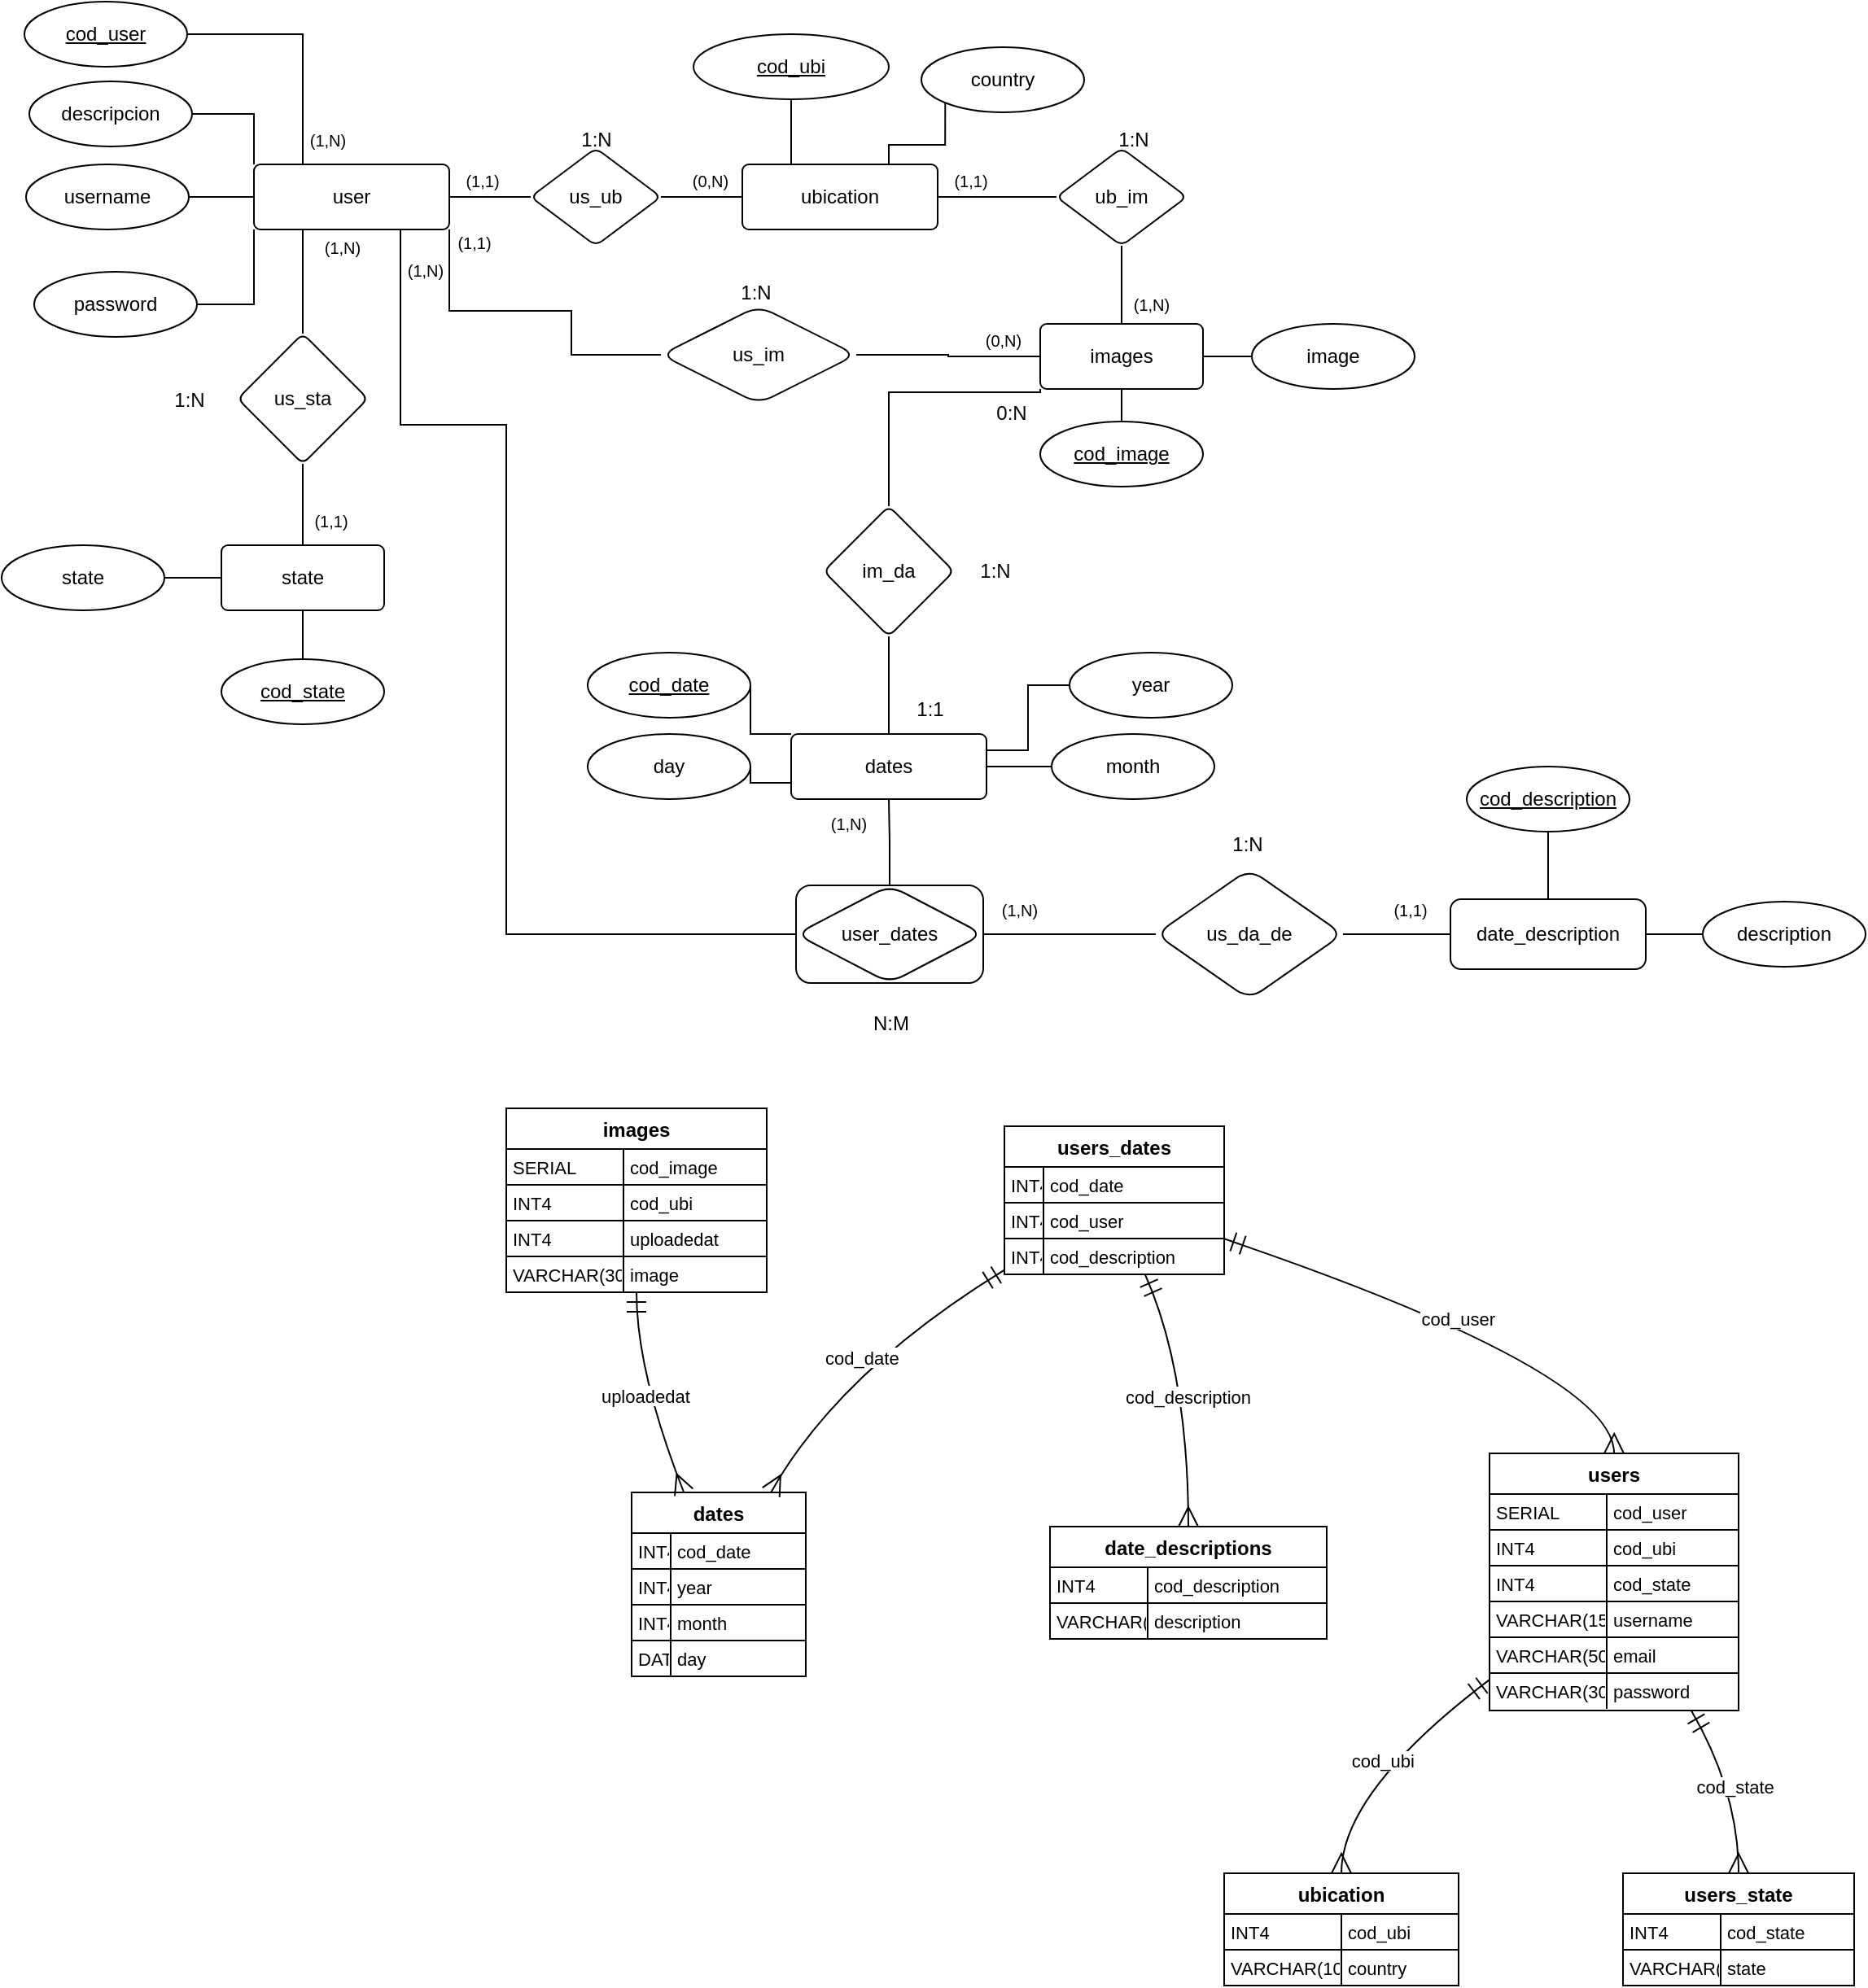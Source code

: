 <mxfile version="24.7.16">
  <diagram name="Page-1" id="kEvR1JvHd_XGPh8nsQWs">
    <mxGraphModel dx="1712" dy="655" grid="1" gridSize="10" guides="1" tooltips="1" connect="1" arrows="1" fold="1" page="1" pageScale="1" pageWidth="850" pageHeight="1100" math="0" shadow="0">
      <root>
        <mxCell id="0" />
        <mxCell id="1" parent="0" />
        <mxCell id="yDsghZK9M2VO5eI2q2oZ-99" style="edgeStyle=orthogonalEdgeStyle;rounded=0;orthogonalLoop=1;jettySize=auto;html=1;exitX=0.75;exitY=1;exitDx=0;exitDy=0;entryX=0;entryY=0.5;entryDx=0;entryDy=0;endArrow=none;endFill=0;" parent="1" source="xWwocuTpsRwCeuhxyE5T-1" target="yDsghZK9M2VO5eI2q2oZ-77" edge="1">
          <mxGeometry relative="1" as="geometry">
            <Array as="points">
              <mxPoint x="-365" y="550" />
              <mxPoint x="-300" y="550" />
              <mxPoint x="-300" y="863" />
            </Array>
          </mxGeometry>
        </mxCell>
        <mxCell id="xWwocuTpsRwCeuhxyE5T-1" value="user" style="rounded=1;arcSize=10;whiteSpace=wrap;html=1;align=center;" parent="1" vertex="1">
          <mxGeometry x="-455" y="390" width="120" height="40" as="geometry" />
        </mxCell>
        <mxCell id="xWwocuTpsRwCeuhxyE5T-51" style="edgeStyle=orthogonalEdgeStyle;rounded=0;orthogonalLoop=1;jettySize=auto;html=1;exitX=1;exitY=0.5;exitDx=0;exitDy=0;entryX=0;entryY=0.5;entryDx=0;entryDy=0;endArrow=none;endFill=0;" parent="1" source="xWwocuTpsRwCeuhxyE5T-2" target="xWwocuTpsRwCeuhxyE5T-49" edge="1">
          <mxGeometry relative="1" as="geometry" />
        </mxCell>
        <mxCell id="xWwocuTpsRwCeuhxyE5T-2" value="ubication" style="rounded=1;arcSize=10;whiteSpace=wrap;html=1;align=center;" parent="1" vertex="1">
          <mxGeometry x="-155" y="390" width="120" height="40" as="geometry" />
        </mxCell>
        <mxCell id="yDsghZK9M2VO5eI2q2oZ-66" style="edgeStyle=orthogonalEdgeStyle;rounded=0;orthogonalLoop=1;jettySize=auto;html=1;exitX=1;exitY=0.5;exitDx=0;exitDy=0;entryX=0;entryY=0.5;entryDx=0;entryDy=0;endArrow=none;endFill=0;" parent="1" source="xWwocuTpsRwCeuhxyE5T-3" target="xWwocuTpsRwCeuhxyE5T-11" edge="1">
          <mxGeometry relative="1" as="geometry" />
        </mxCell>
        <mxCell id="yDsghZK9M2VO5eI2q2oZ-67" style="edgeStyle=orthogonalEdgeStyle;rounded=0;orthogonalLoop=1;jettySize=auto;html=1;exitX=0.5;exitY=1;exitDx=0;exitDy=0;entryX=0.5;entryY=0;entryDx=0;entryDy=0;endArrow=none;endFill=0;" parent="1" source="xWwocuTpsRwCeuhxyE5T-3" target="xWwocuTpsRwCeuhxyE5T-9" edge="1">
          <mxGeometry relative="1" as="geometry" />
        </mxCell>
        <mxCell id="xWwocuTpsRwCeuhxyE5T-3" value="images" style="rounded=1;arcSize=10;whiteSpace=wrap;html=1;align=center;" parent="1" vertex="1">
          <mxGeometry x="28" y="488" width="100" height="40" as="geometry" />
        </mxCell>
        <mxCell id="yDsghZK9M2VO5eI2q2oZ-58" style="edgeStyle=orthogonalEdgeStyle;rounded=0;orthogonalLoop=1;jettySize=auto;html=1;exitX=1;exitY=0.5;exitDx=0;exitDy=0;entryX=0.25;entryY=0;entryDx=0;entryDy=0;endArrow=none;endFill=0;" parent="1" source="xWwocuTpsRwCeuhxyE5T-7" target="xWwocuTpsRwCeuhxyE5T-1" edge="1">
          <mxGeometry relative="1" as="geometry" />
        </mxCell>
        <mxCell id="xWwocuTpsRwCeuhxyE5T-7" value="cod_user" style="ellipse;whiteSpace=wrap;html=1;align=center;fontStyle=4;" parent="1" vertex="1">
          <mxGeometry x="-596" y="290" width="100" height="40" as="geometry" />
        </mxCell>
        <mxCell id="xWwocuTpsRwCeuhxyE5T-21" style="edgeStyle=orthogonalEdgeStyle;rounded=0;orthogonalLoop=1;jettySize=auto;html=1;exitX=0.5;exitY=1;exitDx=0;exitDy=0;endArrow=none;endFill=0;entryX=0.25;entryY=0;entryDx=0;entryDy=0;" parent="1" source="xWwocuTpsRwCeuhxyE5T-8" target="xWwocuTpsRwCeuhxyE5T-2" edge="1">
          <mxGeometry relative="1" as="geometry" />
        </mxCell>
        <mxCell id="xWwocuTpsRwCeuhxyE5T-8" value="cod_ubi" style="ellipse;whiteSpace=wrap;html=1;align=center;fontStyle=4;" parent="1" vertex="1">
          <mxGeometry x="-185" y="310" width="120" height="40" as="geometry" />
        </mxCell>
        <mxCell id="xWwocuTpsRwCeuhxyE5T-9" value="cod_image" style="ellipse;whiteSpace=wrap;html=1;align=center;fontStyle=4;" parent="1" vertex="1">
          <mxGeometry x="28" y="548" width="100" height="40" as="geometry" />
        </mxCell>
        <mxCell id="yDsghZK9M2VO5eI2q2oZ-17" style="edgeStyle=orthogonalEdgeStyle;rounded=0;orthogonalLoop=1;jettySize=auto;html=1;exitX=1;exitY=0.5;exitDx=0;exitDy=0;entryX=0;entryY=0;entryDx=0;entryDy=0;endArrow=none;endFill=0;" parent="1" source="xWwocuTpsRwCeuhxyE5T-10" target="xWwocuTpsRwCeuhxyE5T-1" edge="1">
          <mxGeometry relative="1" as="geometry" />
        </mxCell>
        <mxCell id="xWwocuTpsRwCeuhxyE5T-10" value="descripcion" style="ellipse;whiteSpace=wrap;html=1;align=center;" parent="1" vertex="1">
          <mxGeometry x="-593" y="339" width="100" height="40" as="geometry" />
        </mxCell>
        <mxCell id="xWwocuTpsRwCeuhxyE5T-11" value="image" style="ellipse;whiteSpace=wrap;html=1;align=center;" parent="1" vertex="1">
          <mxGeometry x="158" y="488" width="100" height="40" as="geometry" />
        </mxCell>
        <mxCell id="xWwocuTpsRwCeuhxyE5T-36" style="edgeStyle=orthogonalEdgeStyle;rounded=0;orthogonalLoop=1;jettySize=auto;html=1;exitX=0;exitY=1;exitDx=0;exitDy=0;entryX=0.75;entryY=0;entryDx=0;entryDy=0;endArrow=none;endFill=0;" parent="1" source="xWwocuTpsRwCeuhxyE5T-12" target="xWwocuTpsRwCeuhxyE5T-2" edge="1">
          <mxGeometry relative="1" as="geometry" />
        </mxCell>
        <mxCell id="xWwocuTpsRwCeuhxyE5T-12" value="country" style="ellipse;whiteSpace=wrap;html=1;align=center;" parent="1" vertex="1">
          <mxGeometry x="-45" y="318" width="100" height="40" as="geometry" />
        </mxCell>
        <mxCell id="xWwocuTpsRwCeuhxyE5T-33" style="edgeStyle=orthogonalEdgeStyle;rounded=0;orthogonalLoop=1;jettySize=auto;html=1;exitX=1;exitY=0.5;exitDx=0;exitDy=0;entryX=0;entryY=0.5;entryDx=0;entryDy=0;endArrow=none;endFill=0;spacing=2;arcSize=20;" parent="1" source="xWwocuTpsRwCeuhxyE5T-31" target="xWwocuTpsRwCeuhxyE5T-2" edge="1">
          <mxGeometry relative="1" as="geometry" />
        </mxCell>
        <mxCell id="xWwocuTpsRwCeuhxyE5T-45" style="edgeStyle=orthogonalEdgeStyle;rounded=0;orthogonalLoop=1;jettySize=auto;html=1;exitX=0;exitY=0.5;exitDx=0;exitDy=0;entryX=1;entryY=0.5;entryDx=0;entryDy=0;endArrow=none;endFill=0;strokeColor=default;" parent="1" source="xWwocuTpsRwCeuhxyE5T-31" target="xWwocuTpsRwCeuhxyE5T-1" edge="1">
          <mxGeometry relative="1" as="geometry" />
        </mxCell>
        <mxCell id="xWwocuTpsRwCeuhxyE5T-31" value="us_ub" style="rhombus;whiteSpace=wrap;html=1;rounded=1;arcSize=10;" parent="1" vertex="1">
          <mxGeometry x="-285" y="380" width="80" height="60" as="geometry" />
        </mxCell>
        <mxCell id="xWwocuTpsRwCeuhxyE5T-43" value="1:N" style="text;html=1;align=center;verticalAlign=middle;resizable=0;points=[];autosize=1;strokeColor=none;fillColor=none;" parent="1" vertex="1">
          <mxGeometry x="-265" y="360" width="40" height="30" as="geometry" />
        </mxCell>
        <mxCell id="yDsghZK9M2VO5eI2q2oZ-68" style="edgeStyle=orthogonalEdgeStyle;rounded=0;orthogonalLoop=1;jettySize=auto;html=1;exitX=0.5;exitY=1;exitDx=0;exitDy=0;entryX=0.5;entryY=0;entryDx=0;entryDy=0;endArrow=none;endFill=0;" parent="1" source="xWwocuTpsRwCeuhxyE5T-49" target="xWwocuTpsRwCeuhxyE5T-3" edge="1">
          <mxGeometry relative="1" as="geometry" />
        </mxCell>
        <mxCell id="xWwocuTpsRwCeuhxyE5T-49" value="ub_im" style="rhombus;whiteSpace=wrap;html=1;rounded=1;arcSize=10;" parent="1" vertex="1">
          <mxGeometry x="38" y="380" width="80" height="60" as="geometry" />
        </mxCell>
        <mxCell id="xWwocuTpsRwCeuhxyE5T-52" value="1:N" style="text;html=1;align=center;verticalAlign=middle;resizable=0;points=[];autosize=1;strokeColor=none;fillColor=none;" parent="1" vertex="1">
          <mxGeometry x="65" y="360" width="40" height="30" as="geometry" />
        </mxCell>
        <mxCell id="xWwocuTpsRwCeuhxyE5T-60" value="(1,1)" style="text;html=1;align=center;verticalAlign=middle;resizable=0;points=[];autosize=1;strokeColor=none;fillColor=none;fontSize=10;" parent="1" vertex="1">
          <mxGeometry x="-335" y="385" width="40" height="30" as="geometry" />
        </mxCell>
        <mxCell id="xWwocuTpsRwCeuhxyE5T-61" value="(0,N)" style="text;html=1;align=center;verticalAlign=middle;resizable=0;points=[];autosize=1;strokeColor=none;fillColor=none;fontSize=10;" parent="1" vertex="1">
          <mxGeometry x="-200" y="385" width="50" height="30" as="geometry" />
        </mxCell>
        <mxCell id="xWwocuTpsRwCeuhxyE5T-62" value="(1,1)" style="text;html=1;align=center;verticalAlign=middle;resizable=0;points=[];autosize=1;strokeColor=none;fillColor=none;fontSize=10;" parent="1" vertex="1">
          <mxGeometry x="-35" y="385" width="40" height="30" as="geometry" />
        </mxCell>
        <mxCell id="xWwocuTpsRwCeuhxyE5T-63" value="(0,N)" style="text;html=1;align=center;verticalAlign=middle;resizable=0;points=[];autosize=1;strokeColor=none;fillColor=none;fontSize=10;" parent="1" vertex="1">
          <mxGeometry x="-20" y="483" width="50" height="30" as="geometry" />
        </mxCell>
        <mxCell id="yDsghZK9M2VO5eI2q2oZ-13" value="" style="edgeStyle=orthogonalEdgeStyle;rounded=0;orthogonalLoop=1;jettySize=auto;html=1;endArrow=none;endFill=0;" parent="1" source="yDsghZK9M2VO5eI2q2oZ-2" target="yDsghZK9M2VO5eI2q2oZ-12" edge="1">
          <mxGeometry relative="1" as="geometry" />
        </mxCell>
        <mxCell id="yDsghZK9M2VO5eI2q2oZ-2" value="state" style="rounded=1;arcSize=10;whiteSpace=wrap;html=1;align=center;" parent="1" vertex="1">
          <mxGeometry x="-475" y="624" width="100" height="40" as="geometry" />
        </mxCell>
        <mxCell id="yDsghZK9M2VO5eI2q2oZ-4" style="edgeStyle=orthogonalEdgeStyle;rounded=0;orthogonalLoop=1;jettySize=auto;html=1;exitX=0.5;exitY=0;exitDx=0;exitDy=0;entryX=0.5;entryY=1;entryDx=0;entryDy=0;endArrow=none;endFill=0;" parent="1" source="yDsghZK9M2VO5eI2q2oZ-3" target="yDsghZK9M2VO5eI2q2oZ-2" edge="1">
          <mxGeometry relative="1" as="geometry" />
        </mxCell>
        <mxCell id="yDsghZK9M2VO5eI2q2oZ-3" value="cod_state" style="ellipse;whiteSpace=wrap;html=1;align=center;fontStyle=4;" parent="1" vertex="1">
          <mxGeometry x="-475" y="694" width="100" height="40" as="geometry" />
        </mxCell>
        <mxCell id="yDsghZK9M2VO5eI2q2oZ-6" style="edgeStyle=orthogonalEdgeStyle;rounded=0;orthogonalLoop=1;jettySize=auto;html=1;exitX=1;exitY=0.5;exitDx=0;exitDy=0;entryX=0;entryY=0.5;entryDx=0;entryDy=0;endArrow=none;endFill=0;" parent="1" source="yDsghZK9M2VO5eI2q2oZ-5" target="yDsghZK9M2VO5eI2q2oZ-2" edge="1">
          <mxGeometry relative="1" as="geometry" />
        </mxCell>
        <mxCell id="yDsghZK9M2VO5eI2q2oZ-5" value="state" style="ellipse;whiteSpace=wrap;html=1;align=center;" parent="1" vertex="1">
          <mxGeometry x="-610" y="624" width="100" height="40" as="geometry" />
        </mxCell>
        <mxCell id="yDsghZK9M2VO5eI2q2oZ-9" style="edgeStyle=orthogonalEdgeStyle;rounded=0;orthogonalLoop=1;jettySize=auto;html=1;exitX=1;exitY=0.5;exitDx=0;exitDy=0;entryX=0;entryY=0.5;entryDx=0;entryDy=0;endArrow=none;endFill=0;" parent="1" source="yDsghZK9M2VO5eI2q2oZ-7" target="xWwocuTpsRwCeuhxyE5T-1" edge="1">
          <mxGeometry relative="1" as="geometry" />
        </mxCell>
        <mxCell id="yDsghZK9M2VO5eI2q2oZ-7" value="username" style="ellipse;whiteSpace=wrap;html=1;align=center;" parent="1" vertex="1">
          <mxGeometry x="-595" y="390" width="100" height="40" as="geometry" />
        </mxCell>
        <mxCell id="yDsghZK9M2VO5eI2q2oZ-97" style="edgeStyle=orthogonalEdgeStyle;rounded=0;orthogonalLoop=1;jettySize=auto;html=1;exitX=1;exitY=0.5;exitDx=0;exitDy=0;entryX=0;entryY=1;entryDx=0;entryDy=0;endArrow=none;endFill=0;" parent="1" source="yDsghZK9M2VO5eI2q2oZ-8" target="xWwocuTpsRwCeuhxyE5T-1" edge="1">
          <mxGeometry relative="1" as="geometry" />
        </mxCell>
        <mxCell id="yDsghZK9M2VO5eI2q2oZ-8" value="password" style="ellipse;whiteSpace=wrap;html=1;align=center;" parent="1" vertex="1">
          <mxGeometry x="-590" y="456" width="100" height="40" as="geometry" />
        </mxCell>
        <mxCell id="yDsghZK9M2VO5eI2q2oZ-96" style="edgeStyle=orthogonalEdgeStyle;rounded=0;orthogonalLoop=1;jettySize=auto;html=1;exitX=0.5;exitY=0;exitDx=0;exitDy=0;entryX=0.25;entryY=1;entryDx=0;entryDy=0;endArrow=none;endFill=0;" parent="1" source="yDsghZK9M2VO5eI2q2oZ-12" target="xWwocuTpsRwCeuhxyE5T-1" edge="1">
          <mxGeometry relative="1" as="geometry" />
        </mxCell>
        <mxCell id="yDsghZK9M2VO5eI2q2oZ-12" value="us_sta" style="rhombus;whiteSpace=wrap;html=1;rounded=1;arcSize=10;" parent="1" vertex="1">
          <mxGeometry x="-465" y="494" width="80" height="80" as="geometry" />
        </mxCell>
        <mxCell id="yDsghZK9M2VO5eI2q2oZ-18" value="(1,N)" style="text;html=1;align=center;verticalAlign=middle;resizable=0;points=[];autosize=1;strokeColor=none;fillColor=none;fontSize=10;" parent="1" vertex="1">
          <mxGeometry x="-426" y="426" width="50" height="30" as="geometry" />
        </mxCell>
        <mxCell id="yDsghZK9M2VO5eI2q2oZ-19" value="(1,1)" style="text;html=1;align=center;verticalAlign=middle;resizable=0;points=[];autosize=1;strokeColor=none;fillColor=none;fontSize=10;" parent="1" vertex="1">
          <mxGeometry x="-428" y="594" width="40" height="30" as="geometry" />
        </mxCell>
        <mxCell id="yDsghZK9M2VO5eI2q2oZ-20" value="1:N" style="text;html=1;align=center;verticalAlign=middle;resizable=0;points=[];autosize=1;strokeColor=none;fillColor=none;" parent="1" vertex="1">
          <mxGeometry x="-515" y="520" width="40" height="30" as="geometry" />
        </mxCell>
        <mxCell id="yDsghZK9M2VO5eI2q2oZ-36" style="edgeStyle=orthogonalEdgeStyle;rounded=0;orthogonalLoop=1;jettySize=auto;html=1;exitX=0;exitY=0.5;exitDx=0;exitDy=0;entryX=1;entryY=1;entryDx=0;entryDy=0;endArrow=none;endFill=0;" parent="1" source="yDsghZK9M2VO5eI2q2oZ-35" target="xWwocuTpsRwCeuhxyE5T-1" edge="1">
          <mxGeometry relative="1" as="geometry">
            <Array as="points">
              <mxPoint x="-260" y="480" />
              <mxPoint x="-335" y="480" />
            </Array>
          </mxGeometry>
        </mxCell>
        <mxCell id="yDsghZK9M2VO5eI2q2oZ-43" style="edgeStyle=orthogonalEdgeStyle;rounded=0;orthogonalLoop=1;jettySize=auto;html=1;exitX=1;exitY=0.5;exitDx=0;exitDy=0;endArrow=none;endFill=0;" parent="1" source="yDsghZK9M2VO5eI2q2oZ-35" target="xWwocuTpsRwCeuhxyE5T-3" edge="1">
          <mxGeometry relative="1" as="geometry" />
        </mxCell>
        <mxCell id="yDsghZK9M2VO5eI2q2oZ-35" value="us_im" style="shape=rhombus;perimeter=rhombusPerimeter;whiteSpace=wrap;html=1;align=center;rounded=1;" parent="1" vertex="1">
          <mxGeometry x="-205" y="477" width="120" height="60" as="geometry" />
        </mxCell>
        <mxCell id="yDsghZK9M2VO5eI2q2oZ-57" value="(1,N)" style="text;html=1;align=center;verticalAlign=middle;resizable=0;points=[];autosize=1;strokeColor=none;fillColor=none;fontSize=10;" parent="1" vertex="1">
          <mxGeometry x="-435" y="360" width="50" height="30" as="geometry" />
        </mxCell>
        <mxCell id="yDsghZK9M2VO5eI2q2oZ-64" value="(1,1)" style="text;html=1;align=center;verticalAlign=middle;resizable=0;points=[];autosize=1;strokeColor=none;fillColor=none;fontSize=10;" parent="1" vertex="1">
          <mxGeometry x="-340" y="423" width="40" height="30" as="geometry" />
        </mxCell>
        <mxCell id="yDsghZK9M2VO5eI2q2oZ-65" value="1:N" style="text;html=1;align=center;verticalAlign=middle;resizable=0;points=[];autosize=1;strokeColor=none;fillColor=none;" parent="1" vertex="1">
          <mxGeometry x="-167" y="454" width="40" height="30" as="geometry" />
        </mxCell>
        <mxCell id="yDsghZK9M2VO5eI2q2oZ-73" style="edgeStyle=orthogonalEdgeStyle;rounded=0;orthogonalLoop=1;jettySize=auto;html=1;exitX=1;exitY=0.5;exitDx=0;exitDy=0;entryX=0;entryY=0.5;entryDx=0;entryDy=0;endArrow=none;endFill=0;" parent="1" source="yDsghZK9M2VO5eI2q2oZ-74" target="yDsghZK9M2VO5eI2q2oZ-80" edge="1">
          <mxGeometry relative="1" as="geometry" />
        </mxCell>
        <mxCell id="aubPzzWPTt32pyCIXX7w-11" style="edgeStyle=orthogonalEdgeStyle;rounded=0;orthogonalLoop=1;jettySize=auto;html=1;exitX=0;exitY=0.75;exitDx=0;exitDy=0;entryX=1;entryY=0.5;entryDx=0;entryDy=0;endArrow=none;endFill=0;" edge="1" parent="1" source="yDsghZK9M2VO5eI2q2oZ-74" target="yDsghZK9M2VO5eI2q2oZ-78">
          <mxGeometry relative="1" as="geometry" />
        </mxCell>
        <mxCell id="aubPzzWPTt32pyCIXX7w-13" style="edgeStyle=orthogonalEdgeStyle;rounded=0;orthogonalLoop=1;jettySize=auto;html=1;exitX=0;exitY=0;exitDx=0;exitDy=0;entryX=1;entryY=0.5;entryDx=0;entryDy=0;endArrow=none;endFill=0;" edge="1" parent="1" source="yDsghZK9M2VO5eI2q2oZ-74" target="yDsghZK9M2VO5eI2q2oZ-79">
          <mxGeometry relative="1" as="geometry" />
        </mxCell>
        <mxCell id="aubPzzWPTt32pyCIXX7w-15" value="" style="edgeStyle=orthogonalEdgeStyle;rounded=0;orthogonalLoop=1;jettySize=auto;html=1;endArrow=none;endFill=0;" edge="1" parent="1" source="yDsghZK9M2VO5eI2q2oZ-74" target="aubPzzWPTt32pyCIXX7w-14">
          <mxGeometry relative="1" as="geometry" />
        </mxCell>
        <mxCell id="yDsghZK9M2VO5eI2q2oZ-74" value="dates" style="whiteSpace=wrap;html=1;rounded=1;arcSize=10;" parent="1" vertex="1">
          <mxGeometry x="-125" y="740" width="120" height="40" as="geometry" />
        </mxCell>
        <mxCell id="yDsghZK9M2VO5eI2q2oZ-75" style="edgeStyle=orthogonalEdgeStyle;rounded=0;orthogonalLoop=1;jettySize=auto;html=1;exitX=0.5;exitY=0;exitDx=0;exitDy=0;entryX=0.5;entryY=1;entryDx=0;entryDy=0;endArrow=none;endFill=0;" parent="1" source="yDsghZK9M2VO5eI2q2oZ-77" target="yDsghZK9M2VO5eI2q2oZ-74" edge="1">
          <mxGeometry relative="1" as="geometry" />
        </mxCell>
        <mxCell id="yDsghZK9M2VO5eI2q2oZ-76" value="" style="edgeStyle=orthogonalEdgeStyle;rounded=0;orthogonalLoop=1;jettySize=auto;html=1;endArrow=none;endFill=0;" parent="1" source="yDsghZK9M2VO5eI2q2oZ-77" target="yDsghZK9M2VO5eI2q2oZ-83" edge="1">
          <mxGeometry relative="1" as="geometry" />
        </mxCell>
        <mxCell id="yDsghZK9M2VO5eI2q2oZ-77" value="user_dates" style="shape=associativeEntity;whiteSpace=wrap;html=1;align=center;rounded=1;" parent="1" vertex="1">
          <mxGeometry x="-122" y="833" width="115" height="60" as="geometry" />
        </mxCell>
        <mxCell id="yDsghZK9M2VO5eI2q2oZ-78" value="day" style="ellipse;whiteSpace=wrap;html=1;align=center;" parent="1" vertex="1">
          <mxGeometry x="-250" y="740" width="100" height="40" as="geometry" />
        </mxCell>
        <mxCell id="yDsghZK9M2VO5eI2q2oZ-79" value="cod_date" style="ellipse;whiteSpace=wrap;html=1;align=center;fontStyle=4;" parent="1" vertex="1">
          <mxGeometry x="-250" y="690" width="100" height="40" as="geometry" />
        </mxCell>
        <mxCell id="yDsghZK9M2VO5eI2q2oZ-80" value="month" style="ellipse;whiteSpace=wrap;html=1;align=center;" parent="1" vertex="1">
          <mxGeometry x="35" y="740" width="100" height="40" as="geometry" />
        </mxCell>
        <mxCell id="aubPzzWPTt32pyCIXX7w-20" style="edgeStyle=orthogonalEdgeStyle;rounded=0;orthogonalLoop=1;jettySize=auto;html=1;exitX=0;exitY=0.5;exitDx=0;exitDy=0;entryX=1;entryY=0.25;entryDx=0;entryDy=0;endArrow=none;endFill=0;" edge="1" parent="1" source="yDsghZK9M2VO5eI2q2oZ-81" target="yDsghZK9M2VO5eI2q2oZ-74">
          <mxGeometry relative="1" as="geometry" />
        </mxCell>
        <mxCell id="yDsghZK9M2VO5eI2q2oZ-81" value="year" style="ellipse;whiteSpace=wrap;html=1;align=center;" parent="1" vertex="1">
          <mxGeometry x="46" y="690" width="100" height="40" as="geometry" />
        </mxCell>
        <mxCell id="yDsghZK9M2VO5eI2q2oZ-82" value="" style="edgeStyle=orthogonalEdgeStyle;rounded=0;orthogonalLoop=1;jettySize=auto;html=1;endArrow=none;endFill=0;" parent="1" source="yDsghZK9M2VO5eI2q2oZ-83" target="yDsghZK9M2VO5eI2q2oZ-85" edge="1">
          <mxGeometry relative="1" as="geometry" />
        </mxCell>
        <mxCell id="yDsghZK9M2VO5eI2q2oZ-83" value="us_da_de" style="rhombus;whiteSpace=wrap;html=1;rounded=1;" parent="1" vertex="1">
          <mxGeometry x="99" y="823" width="115" height="80" as="geometry" />
        </mxCell>
        <mxCell id="yDsghZK9M2VO5eI2q2oZ-84" style="edgeStyle=orthogonalEdgeStyle;rounded=0;orthogonalLoop=1;jettySize=auto;html=1;exitX=1;exitY=0.5;exitDx=0;exitDy=0;entryX=0;entryY=0.5;entryDx=0;entryDy=0;endArrow=none;endFill=0;" parent="1" source="yDsghZK9M2VO5eI2q2oZ-85" target="yDsghZK9M2VO5eI2q2oZ-93" edge="1">
          <mxGeometry relative="1" as="geometry" />
        </mxCell>
        <mxCell id="yDsghZK9M2VO5eI2q2oZ-85" value="date_description" style="whiteSpace=wrap;html=1;rounded=1;" parent="1" vertex="1">
          <mxGeometry x="280" y="841.5" width="120" height="43" as="geometry" />
        </mxCell>
        <mxCell id="yDsghZK9M2VO5eI2q2oZ-86" value="1:N" style="text;html=1;align=center;verticalAlign=middle;resizable=0;points=[];autosize=1;strokeColor=none;fillColor=none;" parent="1" vertex="1">
          <mxGeometry x="135" y="793" width="40" height="30" as="geometry" />
        </mxCell>
        <mxCell id="yDsghZK9M2VO5eI2q2oZ-87" value="(1,N)" style="text;html=1;align=center;verticalAlign=middle;resizable=0;points=[];autosize=1;strokeColor=none;fillColor=none;fontSize=10;" parent="1" vertex="1">
          <mxGeometry x="-10" y="833" width="50" height="30" as="geometry" />
        </mxCell>
        <mxCell id="yDsghZK9M2VO5eI2q2oZ-88" value="(1,1)" style="text;html=1;align=center;verticalAlign=middle;resizable=0;points=[];autosize=1;strokeColor=none;fillColor=none;fontSize=10;" parent="1" vertex="1">
          <mxGeometry x="235" y="833" width="40" height="30" as="geometry" />
        </mxCell>
        <mxCell id="yDsghZK9M2VO5eI2q2oZ-89" value="N:M" style="text;html=1;align=center;verticalAlign=middle;resizable=0;points=[];autosize=1;strokeColor=none;fillColor=none;" parent="1" vertex="1">
          <mxGeometry x="-89.5" y="903" width="50" height="30" as="geometry" />
        </mxCell>
        <mxCell id="yDsghZK9M2VO5eI2q2oZ-90" value="(1,N)" style="text;html=1;align=center;verticalAlign=middle;resizable=0;points=[];autosize=1;strokeColor=none;fillColor=none;fontSize=10;" parent="1" vertex="1">
          <mxGeometry x="-115" y="780" width="50" height="30" as="geometry" />
        </mxCell>
        <mxCell id="yDsghZK9M2VO5eI2q2oZ-91" style="edgeStyle=orthogonalEdgeStyle;rounded=0;orthogonalLoop=1;jettySize=auto;html=1;exitX=0.5;exitY=1;exitDx=0;exitDy=0;entryX=0.5;entryY=0;entryDx=0;entryDy=0;endArrow=none;endFill=0;" parent="1" source="yDsghZK9M2VO5eI2q2oZ-92" target="yDsghZK9M2VO5eI2q2oZ-85" edge="1">
          <mxGeometry relative="1" as="geometry" />
        </mxCell>
        <mxCell id="yDsghZK9M2VO5eI2q2oZ-92" value="cod_description" style="ellipse;whiteSpace=wrap;html=1;align=center;fontStyle=4;" parent="1" vertex="1">
          <mxGeometry x="290" y="760" width="100" height="40" as="geometry" />
        </mxCell>
        <mxCell id="yDsghZK9M2VO5eI2q2oZ-93" value="description" style="ellipse;whiteSpace=wrap;html=1;align=center;" parent="1" vertex="1">
          <mxGeometry x="435" y="843" width="100" height="40" as="geometry" />
        </mxCell>
        <mxCell id="yDsghZK9M2VO5eI2q2oZ-94" value="(1,N)" style="text;html=1;align=center;verticalAlign=middle;resizable=0;points=[];autosize=1;strokeColor=none;fillColor=none;fontSize=10;" parent="1" vertex="1">
          <mxGeometry x="71" y="461" width="50" height="30" as="geometry" />
        </mxCell>
        <mxCell id="yDsghZK9M2VO5eI2q2oZ-98" value="(1,N)" style="text;html=1;align=center;verticalAlign=middle;resizable=0;points=[];autosize=1;strokeColor=none;fillColor=none;fontSize=10;" parent="1" vertex="1">
          <mxGeometry x="-375" y="440" width="50" height="30" as="geometry" />
        </mxCell>
        <mxCell id="aubPzzWPTt32pyCIXX7w-16" style="edgeStyle=orthogonalEdgeStyle;rounded=0;orthogonalLoop=1;jettySize=auto;html=1;exitX=0.5;exitY=0;exitDx=0;exitDy=0;entryX=0;entryY=1;entryDx=0;entryDy=0;endArrow=none;endFill=0;" edge="1" parent="1" source="aubPzzWPTt32pyCIXX7w-14" target="xWwocuTpsRwCeuhxyE5T-3">
          <mxGeometry relative="1" as="geometry">
            <Array as="points">
              <mxPoint x="-65" y="530" />
              <mxPoint x="28" y="530" />
            </Array>
          </mxGeometry>
        </mxCell>
        <mxCell id="aubPzzWPTt32pyCIXX7w-14" value="im_da" style="rhombus;whiteSpace=wrap;html=1;rounded=1;arcSize=10;" vertex="1" parent="1">
          <mxGeometry x="-105" y="600" width="80" height="80" as="geometry" />
        </mxCell>
        <mxCell id="aubPzzWPTt32pyCIXX7w-17" value="1:N" style="text;html=1;align=center;verticalAlign=middle;resizable=0;points=[];autosize=1;strokeColor=none;fillColor=none;" vertex="1" parent="1">
          <mxGeometry x="-20" y="625" width="40" height="30" as="geometry" />
        </mxCell>
        <mxCell id="aubPzzWPTt32pyCIXX7w-18" value="0:N" style="text;html=1;align=center;verticalAlign=middle;resizable=0;points=[];autosize=1;strokeColor=none;fillColor=none;" vertex="1" parent="1">
          <mxGeometry x="-10" y="528" width="40" height="30" as="geometry" />
        </mxCell>
        <mxCell id="aubPzzWPTt32pyCIXX7w-19" value="1:1" style="text;html=1;align=center;verticalAlign=middle;resizable=0;points=[];autosize=1;strokeColor=none;fillColor=none;" vertex="1" parent="1">
          <mxGeometry x="-60" y="710" width="40" height="30" as="geometry" />
        </mxCell>
        <mxCell id="aubPzzWPTt32pyCIXX7w-21" value="dates" style="shape=table;startSize=25;container=1;collapsible=0;childLayout=tableLayout;fixedRows=1;rowLines=1;fontStyle=1;align=center;resizeLast=1;" vertex="1" parent="1">
          <mxGeometry x="-223" y="1206" width="107" height="113" as="geometry" />
        </mxCell>
        <mxCell id="aubPzzWPTt32pyCIXX7w-22" style="shape=tableRow;horizontal=0;startSize=0;swimlaneHead=0;swimlaneBody=0;fillColor=none;collapsible=0;dropTarget=0;points=[[0,0.5],[1,0.5]];portConstraint=eastwest;top=0;left=0;right=0;bottom=0;" vertex="1" parent="aubPzzWPTt32pyCIXX7w-21">
          <mxGeometry y="25" width="107" height="22" as="geometry" />
        </mxCell>
        <mxCell id="aubPzzWPTt32pyCIXX7w-23" value="INT4" style="shape=partialRectangle;connectable=0;fillColor=none;top=0;left=0;bottom=0;right=0;align=left;spacingLeft=2;overflow=hidden;fontSize=11;" vertex="1" parent="aubPzzWPTt32pyCIXX7w-22">
          <mxGeometry width="24" height="22" as="geometry">
            <mxRectangle width="24" height="22" as="alternateBounds" />
          </mxGeometry>
        </mxCell>
        <mxCell id="aubPzzWPTt32pyCIXX7w-24" value="cod_date" style="shape=partialRectangle;connectable=0;fillColor=none;top=0;left=0;bottom=0;right=0;align=left;spacingLeft=2;overflow=hidden;fontSize=11;" vertex="1" parent="aubPzzWPTt32pyCIXX7w-22">
          <mxGeometry x="24" width="83" height="22" as="geometry">
            <mxRectangle width="83" height="22" as="alternateBounds" />
          </mxGeometry>
        </mxCell>
        <mxCell id="aubPzzWPTt32pyCIXX7w-25" style="shape=tableRow;horizontal=0;startSize=0;swimlaneHead=0;swimlaneBody=0;fillColor=none;collapsible=0;dropTarget=0;points=[[0,0.5],[1,0.5]];portConstraint=eastwest;top=0;left=0;right=0;bottom=0;" vertex="1" parent="aubPzzWPTt32pyCIXX7w-21">
          <mxGeometry y="47" width="107" height="22" as="geometry" />
        </mxCell>
        <mxCell id="aubPzzWPTt32pyCIXX7w-26" value="INT4" style="shape=partialRectangle;connectable=0;fillColor=none;top=0;left=0;bottom=0;right=0;align=left;spacingLeft=2;overflow=hidden;fontSize=11;" vertex="1" parent="aubPzzWPTt32pyCIXX7w-25">
          <mxGeometry width="24" height="22" as="geometry">
            <mxRectangle width="24" height="22" as="alternateBounds" />
          </mxGeometry>
        </mxCell>
        <mxCell id="aubPzzWPTt32pyCIXX7w-27" value="year" style="shape=partialRectangle;connectable=0;fillColor=none;top=0;left=0;bottom=0;right=0;align=left;spacingLeft=2;overflow=hidden;fontSize=11;" vertex="1" parent="aubPzzWPTt32pyCIXX7w-25">
          <mxGeometry x="24" width="83" height="22" as="geometry">
            <mxRectangle width="83" height="22" as="alternateBounds" />
          </mxGeometry>
        </mxCell>
        <mxCell id="aubPzzWPTt32pyCIXX7w-28" style="shape=tableRow;horizontal=0;startSize=0;swimlaneHead=0;swimlaneBody=0;fillColor=none;collapsible=0;dropTarget=0;points=[[0,0.5],[1,0.5]];portConstraint=eastwest;top=0;left=0;right=0;bottom=0;" vertex="1" parent="aubPzzWPTt32pyCIXX7w-21">
          <mxGeometry y="69" width="107" height="22" as="geometry" />
        </mxCell>
        <mxCell id="aubPzzWPTt32pyCIXX7w-29" value="INT4" style="shape=partialRectangle;connectable=0;fillColor=none;top=0;left=0;bottom=0;right=0;align=left;spacingLeft=2;overflow=hidden;fontSize=11;" vertex="1" parent="aubPzzWPTt32pyCIXX7w-28">
          <mxGeometry width="24" height="22" as="geometry">
            <mxRectangle width="24" height="22" as="alternateBounds" />
          </mxGeometry>
        </mxCell>
        <mxCell id="aubPzzWPTt32pyCIXX7w-30" value="month" style="shape=partialRectangle;connectable=0;fillColor=none;top=0;left=0;bottom=0;right=0;align=left;spacingLeft=2;overflow=hidden;fontSize=11;" vertex="1" parent="aubPzzWPTt32pyCIXX7w-28">
          <mxGeometry x="24" width="83" height="22" as="geometry">
            <mxRectangle width="83" height="22" as="alternateBounds" />
          </mxGeometry>
        </mxCell>
        <mxCell id="aubPzzWPTt32pyCIXX7w-31" style="shape=tableRow;horizontal=0;startSize=0;swimlaneHead=0;swimlaneBody=0;fillColor=none;collapsible=0;dropTarget=0;points=[[0,0.5],[1,0.5]];portConstraint=eastwest;top=0;left=0;right=0;bottom=0;" vertex="1" parent="aubPzzWPTt32pyCIXX7w-21">
          <mxGeometry y="91" width="107" height="22" as="geometry" />
        </mxCell>
        <mxCell id="aubPzzWPTt32pyCIXX7w-32" value="DATE" style="shape=partialRectangle;connectable=0;fillColor=none;top=0;left=0;bottom=0;right=0;align=left;spacingLeft=2;overflow=hidden;fontSize=11;" vertex="1" parent="aubPzzWPTt32pyCIXX7w-31">
          <mxGeometry width="24" height="22" as="geometry">
            <mxRectangle width="24" height="22" as="alternateBounds" />
          </mxGeometry>
        </mxCell>
        <mxCell id="aubPzzWPTt32pyCIXX7w-33" value="day" style="shape=partialRectangle;connectable=0;fillColor=none;top=0;left=0;bottom=0;right=0;align=left;spacingLeft=2;overflow=hidden;fontSize=11;" vertex="1" parent="aubPzzWPTt32pyCIXX7w-31">
          <mxGeometry x="24" width="83" height="22" as="geometry">
            <mxRectangle width="83" height="22" as="alternateBounds" />
          </mxGeometry>
        </mxCell>
        <mxCell id="aubPzzWPTt32pyCIXX7w-34" value="images" style="shape=table;startSize=25;container=1;collapsible=0;childLayout=tableLayout;fixedRows=1;rowLines=1;fontStyle=1;align=center;resizeLast=1;" vertex="1" parent="1">
          <mxGeometry x="-300" y="970" width="160" height="113" as="geometry" />
        </mxCell>
        <mxCell id="aubPzzWPTt32pyCIXX7w-35" style="shape=tableRow;horizontal=0;startSize=0;swimlaneHead=0;swimlaneBody=0;fillColor=none;collapsible=0;dropTarget=0;points=[[0,0.5],[1,0.5]];portConstraint=eastwest;top=0;left=0;right=0;bottom=0;" vertex="1" parent="aubPzzWPTt32pyCIXX7w-34">
          <mxGeometry y="25" width="160" height="22" as="geometry" />
        </mxCell>
        <mxCell id="aubPzzWPTt32pyCIXX7w-36" value="SERIAL" style="shape=partialRectangle;connectable=0;fillColor=none;top=0;left=0;bottom=0;right=0;align=left;spacingLeft=2;overflow=hidden;fontSize=11;" vertex="1" parent="aubPzzWPTt32pyCIXX7w-35">
          <mxGeometry width="72" height="22" as="geometry">
            <mxRectangle width="72" height="22" as="alternateBounds" />
          </mxGeometry>
        </mxCell>
        <mxCell id="aubPzzWPTt32pyCIXX7w-37" value="cod_image" style="shape=partialRectangle;connectable=0;fillColor=none;top=0;left=0;bottom=0;right=0;align=left;spacingLeft=2;overflow=hidden;fontSize=11;" vertex="1" parent="aubPzzWPTt32pyCIXX7w-35">
          <mxGeometry x="72" width="88" height="22" as="geometry">
            <mxRectangle width="88" height="22" as="alternateBounds" />
          </mxGeometry>
        </mxCell>
        <mxCell id="aubPzzWPTt32pyCIXX7w-38" style="shape=tableRow;horizontal=0;startSize=0;swimlaneHead=0;swimlaneBody=0;fillColor=none;collapsible=0;dropTarget=0;points=[[0,0.5],[1,0.5]];portConstraint=eastwest;top=0;left=0;right=0;bottom=0;" vertex="1" parent="aubPzzWPTt32pyCIXX7w-34">
          <mxGeometry y="47" width="160" height="22" as="geometry" />
        </mxCell>
        <mxCell id="aubPzzWPTt32pyCIXX7w-39" value="INT4" style="shape=partialRectangle;connectable=0;fillColor=none;top=0;left=0;bottom=0;right=0;align=left;spacingLeft=2;overflow=hidden;fontSize=11;" vertex="1" parent="aubPzzWPTt32pyCIXX7w-38">
          <mxGeometry width="72" height="22" as="geometry">
            <mxRectangle width="72" height="22" as="alternateBounds" />
          </mxGeometry>
        </mxCell>
        <mxCell id="aubPzzWPTt32pyCIXX7w-40" value="cod_ubi" style="shape=partialRectangle;connectable=0;fillColor=none;top=0;left=0;bottom=0;right=0;align=left;spacingLeft=2;overflow=hidden;fontSize=11;" vertex="1" parent="aubPzzWPTt32pyCIXX7w-38">
          <mxGeometry x="72" width="88" height="22" as="geometry">
            <mxRectangle width="88" height="22" as="alternateBounds" />
          </mxGeometry>
        </mxCell>
        <mxCell id="aubPzzWPTt32pyCIXX7w-41" style="shape=tableRow;horizontal=0;startSize=0;swimlaneHead=0;swimlaneBody=0;fillColor=none;collapsible=0;dropTarget=0;points=[[0,0.5],[1,0.5]];portConstraint=eastwest;top=0;left=0;right=0;bottom=0;" vertex="1" parent="aubPzzWPTt32pyCIXX7w-34">
          <mxGeometry y="69" width="160" height="22" as="geometry" />
        </mxCell>
        <mxCell id="aubPzzWPTt32pyCIXX7w-42" value="INT4" style="shape=partialRectangle;connectable=0;fillColor=none;top=0;left=0;bottom=0;right=0;align=left;spacingLeft=2;overflow=hidden;fontSize=11;" vertex="1" parent="aubPzzWPTt32pyCIXX7w-41">
          <mxGeometry width="72" height="22" as="geometry">
            <mxRectangle width="72" height="22" as="alternateBounds" />
          </mxGeometry>
        </mxCell>
        <mxCell id="aubPzzWPTt32pyCIXX7w-43" value="uploadedat" style="shape=partialRectangle;connectable=0;fillColor=none;top=0;left=0;bottom=0;right=0;align=left;spacingLeft=2;overflow=hidden;fontSize=11;" vertex="1" parent="aubPzzWPTt32pyCIXX7w-41">
          <mxGeometry x="72" width="88" height="22" as="geometry">
            <mxRectangle width="88" height="22" as="alternateBounds" />
          </mxGeometry>
        </mxCell>
        <mxCell id="aubPzzWPTt32pyCIXX7w-44" style="shape=tableRow;horizontal=0;startSize=0;swimlaneHead=0;swimlaneBody=0;fillColor=none;collapsible=0;dropTarget=0;points=[[0,0.5],[1,0.5]];portConstraint=eastwest;top=0;left=0;right=0;bottom=0;" vertex="1" parent="aubPzzWPTt32pyCIXX7w-34">
          <mxGeometry y="91" width="160" height="22" as="geometry" />
        </mxCell>
        <mxCell id="aubPzzWPTt32pyCIXX7w-45" value="VARCHAR(300)" style="shape=partialRectangle;connectable=0;fillColor=none;top=0;left=0;bottom=0;right=0;align=left;spacingLeft=2;overflow=hidden;fontSize=11;" vertex="1" parent="aubPzzWPTt32pyCIXX7w-44">
          <mxGeometry width="72" height="22" as="geometry">
            <mxRectangle width="72" height="22" as="alternateBounds" />
          </mxGeometry>
        </mxCell>
        <mxCell id="aubPzzWPTt32pyCIXX7w-46" value="image" style="shape=partialRectangle;connectable=0;fillColor=none;top=0;left=0;bottom=0;right=0;align=left;spacingLeft=2;overflow=hidden;fontSize=11;" vertex="1" parent="aubPzzWPTt32pyCIXX7w-44">
          <mxGeometry x="72" width="88" height="22" as="geometry">
            <mxRectangle width="88" height="22" as="alternateBounds" />
          </mxGeometry>
        </mxCell>
        <mxCell id="aubPzzWPTt32pyCIXX7w-47" value="users_state" style="shape=table;startSize=25;container=1;collapsible=0;childLayout=tableLayout;fixedRows=1;rowLines=1;fontStyle=1;align=center;resizeLast=1;" vertex="1" parent="1">
          <mxGeometry x="386" y="1440" width="142" height="69" as="geometry" />
        </mxCell>
        <mxCell id="aubPzzWPTt32pyCIXX7w-48" style="shape=tableRow;horizontal=0;startSize=0;swimlaneHead=0;swimlaneBody=0;fillColor=none;collapsible=0;dropTarget=0;points=[[0,0.5],[1,0.5]];portConstraint=eastwest;top=0;left=0;right=0;bottom=0;" vertex="1" parent="aubPzzWPTt32pyCIXX7w-47">
          <mxGeometry y="25" width="142" height="22" as="geometry" />
        </mxCell>
        <mxCell id="aubPzzWPTt32pyCIXX7w-49" value="INT4" style="shape=partialRectangle;connectable=0;fillColor=none;top=0;left=0;bottom=0;right=0;align=left;spacingLeft=2;overflow=hidden;fontSize=11;" vertex="1" parent="aubPzzWPTt32pyCIXX7w-48">
          <mxGeometry width="60" height="22" as="geometry">
            <mxRectangle width="60" height="22" as="alternateBounds" />
          </mxGeometry>
        </mxCell>
        <mxCell id="aubPzzWPTt32pyCIXX7w-50" value="cod_state" style="shape=partialRectangle;connectable=0;fillColor=none;top=0;left=0;bottom=0;right=0;align=left;spacingLeft=2;overflow=hidden;fontSize=11;" vertex="1" parent="aubPzzWPTt32pyCIXX7w-48">
          <mxGeometry x="60" width="82" height="22" as="geometry">
            <mxRectangle width="82" height="22" as="alternateBounds" />
          </mxGeometry>
        </mxCell>
        <mxCell id="aubPzzWPTt32pyCIXX7w-51" style="shape=tableRow;horizontal=0;startSize=0;swimlaneHead=0;swimlaneBody=0;fillColor=none;collapsible=0;dropTarget=0;points=[[0,0.5],[1,0.5]];portConstraint=eastwest;top=0;left=0;right=0;bottom=0;" vertex="1" parent="aubPzzWPTt32pyCIXX7w-47">
          <mxGeometry y="47" width="142" height="22" as="geometry" />
        </mxCell>
        <mxCell id="aubPzzWPTt32pyCIXX7w-52" value="VARCHAR(8)" style="shape=partialRectangle;connectable=0;fillColor=none;top=0;left=0;bottom=0;right=0;align=left;spacingLeft=2;overflow=hidden;fontSize=11;" vertex="1" parent="aubPzzWPTt32pyCIXX7w-51">
          <mxGeometry width="60" height="22" as="geometry">
            <mxRectangle width="60" height="22" as="alternateBounds" />
          </mxGeometry>
        </mxCell>
        <mxCell id="aubPzzWPTt32pyCIXX7w-53" value="state" style="shape=partialRectangle;connectable=0;fillColor=none;top=0;left=0;bottom=0;right=0;align=left;spacingLeft=2;overflow=hidden;fontSize=11;" vertex="1" parent="aubPzzWPTt32pyCIXX7w-51">
          <mxGeometry x="60" width="82" height="22" as="geometry">
            <mxRectangle width="82" height="22" as="alternateBounds" />
          </mxGeometry>
        </mxCell>
        <mxCell id="aubPzzWPTt32pyCIXX7w-54" value="date_descriptions" style="shape=table;startSize=25;container=1;collapsible=0;childLayout=tableLayout;fixedRows=1;rowLines=1;fontStyle=1;align=center;resizeLast=1;" vertex="1" parent="1">
          <mxGeometry x="34" y="1227" width="170" height="69" as="geometry" />
        </mxCell>
        <mxCell id="aubPzzWPTt32pyCIXX7w-55" style="shape=tableRow;horizontal=0;startSize=0;swimlaneHead=0;swimlaneBody=0;fillColor=none;collapsible=0;dropTarget=0;points=[[0,0.5],[1,0.5]];portConstraint=eastwest;top=0;left=0;right=0;bottom=0;" vertex="1" parent="aubPzzWPTt32pyCIXX7w-54">
          <mxGeometry y="25" width="170" height="22" as="geometry" />
        </mxCell>
        <mxCell id="aubPzzWPTt32pyCIXX7w-56" value="INT4" style="shape=partialRectangle;connectable=0;fillColor=none;top=0;left=0;bottom=0;right=0;align=left;spacingLeft=2;overflow=hidden;fontSize=11;" vertex="1" parent="aubPzzWPTt32pyCIXX7w-55">
          <mxGeometry width="60" height="22" as="geometry">
            <mxRectangle width="60" height="22" as="alternateBounds" />
          </mxGeometry>
        </mxCell>
        <mxCell id="aubPzzWPTt32pyCIXX7w-57" value="cod_description" style="shape=partialRectangle;connectable=0;fillColor=none;top=0;left=0;bottom=0;right=0;align=left;spacingLeft=2;overflow=hidden;fontSize=11;" vertex="1" parent="aubPzzWPTt32pyCIXX7w-55">
          <mxGeometry x="60" width="110" height="22" as="geometry">
            <mxRectangle width="110" height="22" as="alternateBounds" />
          </mxGeometry>
        </mxCell>
        <mxCell id="aubPzzWPTt32pyCIXX7w-58" style="shape=tableRow;horizontal=0;startSize=0;swimlaneHead=0;swimlaneBody=0;fillColor=none;collapsible=0;dropTarget=0;points=[[0,0.5],[1,0.5]];portConstraint=eastwest;top=0;left=0;right=0;bottom=0;" vertex="1" parent="aubPzzWPTt32pyCIXX7w-54">
          <mxGeometry y="47" width="170" height="22" as="geometry" />
        </mxCell>
        <mxCell id="aubPzzWPTt32pyCIXX7w-59" value="VARCHAR(8)" style="shape=partialRectangle;connectable=0;fillColor=none;top=0;left=0;bottom=0;right=0;align=left;spacingLeft=2;overflow=hidden;fontSize=11;" vertex="1" parent="aubPzzWPTt32pyCIXX7w-58">
          <mxGeometry width="60" height="22" as="geometry">
            <mxRectangle width="60" height="22" as="alternateBounds" />
          </mxGeometry>
        </mxCell>
        <mxCell id="aubPzzWPTt32pyCIXX7w-60" value="description" style="shape=partialRectangle;connectable=0;fillColor=none;top=0;left=0;bottom=0;right=0;align=left;spacingLeft=2;overflow=hidden;fontSize=11;" vertex="1" parent="aubPzzWPTt32pyCIXX7w-58">
          <mxGeometry x="60" width="110" height="22" as="geometry">
            <mxRectangle width="110" height="22" as="alternateBounds" />
          </mxGeometry>
        </mxCell>
        <mxCell id="aubPzzWPTt32pyCIXX7w-61" value="ubication" style="shape=table;startSize=25;container=1;collapsible=0;childLayout=tableLayout;fixedRows=1;rowLines=1;fontStyle=1;align=center;resizeLast=1;" vertex="1" parent="1">
          <mxGeometry x="141" y="1440" width="144" height="69" as="geometry" />
        </mxCell>
        <mxCell id="aubPzzWPTt32pyCIXX7w-62" style="shape=tableRow;horizontal=0;startSize=0;swimlaneHead=0;swimlaneBody=0;fillColor=none;collapsible=0;dropTarget=0;points=[[0,0.5],[1,0.5]];portConstraint=eastwest;top=0;left=0;right=0;bottom=0;" vertex="1" parent="aubPzzWPTt32pyCIXX7w-61">
          <mxGeometry y="25" width="144" height="22" as="geometry" />
        </mxCell>
        <mxCell id="aubPzzWPTt32pyCIXX7w-63" value="INT4" style="shape=partialRectangle;connectable=0;fillColor=none;top=0;left=0;bottom=0;right=0;align=left;spacingLeft=2;overflow=hidden;fontSize=11;" vertex="1" parent="aubPzzWPTt32pyCIXX7w-62">
          <mxGeometry width="72" height="22" as="geometry">
            <mxRectangle width="72" height="22" as="alternateBounds" />
          </mxGeometry>
        </mxCell>
        <mxCell id="aubPzzWPTt32pyCIXX7w-64" value="cod_ubi" style="shape=partialRectangle;connectable=0;fillColor=none;top=0;left=0;bottom=0;right=0;align=left;spacingLeft=2;overflow=hidden;fontSize=11;" vertex="1" parent="aubPzzWPTt32pyCIXX7w-62">
          <mxGeometry x="72" width="72" height="22" as="geometry">
            <mxRectangle width="72" height="22" as="alternateBounds" />
          </mxGeometry>
        </mxCell>
        <mxCell id="aubPzzWPTt32pyCIXX7w-65" style="shape=tableRow;horizontal=0;startSize=0;swimlaneHead=0;swimlaneBody=0;fillColor=none;collapsible=0;dropTarget=0;points=[[0,0.5],[1,0.5]];portConstraint=eastwest;top=0;left=0;right=0;bottom=0;" vertex="1" parent="aubPzzWPTt32pyCIXX7w-61">
          <mxGeometry y="47" width="144" height="22" as="geometry" />
        </mxCell>
        <mxCell id="aubPzzWPTt32pyCIXX7w-66" value="VARCHAR(100)" style="shape=partialRectangle;connectable=0;fillColor=none;top=0;left=0;bottom=0;right=0;align=left;spacingLeft=2;overflow=hidden;fontSize=11;" vertex="1" parent="aubPzzWPTt32pyCIXX7w-65">
          <mxGeometry width="72" height="22" as="geometry">
            <mxRectangle width="72" height="22" as="alternateBounds" />
          </mxGeometry>
        </mxCell>
        <mxCell id="aubPzzWPTt32pyCIXX7w-67" value="country" style="shape=partialRectangle;connectable=0;fillColor=none;top=0;left=0;bottom=0;right=0;align=left;spacingLeft=2;overflow=hidden;fontSize=11;" vertex="1" parent="aubPzzWPTt32pyCIXX7w-65">
          <mxGeometry x="72" width="72" height="22" as="geometry">
            <mxRectangle width="72" height="22" as="alternateBounds" />
          </mxGeometry>
        </mxCell>
        <mxCell id="aubPzzWPTt32pyCIXX7w-68" value="users" style="shape=table;startSize=25;container=1;collapsible=0;childLayout=tableLayout;fixedRows=1;rowLines=1;fontStyle=1;align=center;resizeLast=1;" vertex="1" parent="1">
          <mxGeometry x="304" y="1182" width="153" height="158" as="geometry" />
        </mxCell>
        <mxCell id="aubPzzWPTt32pyCIXX7w-69" style="shape=tableRow;horizontal=0;startSize=0;swimlaneHead=0;swimlaneBody=0;fillColor=none;collapsible=0;dropTarget=0;points=[[0,0.5],[1,0.5]];portConstraint=eastwest;top=0;left=0;right=0;bottom=0;" vertex="1" parent="aubPzzWPTt32pyCIXX7w-68">
          <mxGeometry y="25" width="153" height="22" as="geometry" />
        </mxCell>
        <mxCell id="aubPzzWPTt32pyCIXX7w-70" value="SERIAL" style="shape=partialRectangle;connectable=0;fillColor=none;top=0;left=0;bottom=0;right=0;align=left;spacingLeft=2;overflow=hidden;fontSize=11;" vertex="1" parent="aubPzzWPTt32pyCIXX7w-69">
          <mxGeometry width="72" height="22" as="geometry">
            <mxRectangle width="72" height="22" as="alternateBounds" />
          </mxGeometry>
        </mxCell>
        <mxCell id="aubPzzWPTt32pyCIXX7w-71" value="cod_user" style="shape=partialRectangle;connectable=0;fillColor=none;top=0;left=0;bottom=0;right=0;align=left;spacingLeft=2;overflow=hidden;fontSize=11;" vertex="1" parent="aubPzzWPTt32pyCIXX7w-69">
          <mxGeometry x="72" width="81" height="22" as="geometry">
            <mxRectangle width="81" height="22" as="alternateBounds" />
          </mxGeometry>
        </mxCell>
        <mxCell id="aubPzzWPTt32pyCIXX7w-72" style="shape=tableRow;horizontal=0;startSize=0;swimlaneHead=0;swimlaneBody=0;fillColor=none;collapsible=0;dropTarget=0;points=[[0,0.5],[1,0.5]];portConstraint=eastwest;top=0;left=0;right=0;bottom=0;" vertex="1" parent="aubPzzWPTt32pyCIXX7w-68">
          <mxGeometry y="47" width="153" height="22" as="geometry" />
        </mxCell>
        <mxCell id="aubPzzWPTt32pyCIXX7w-73" value="INT4" style="shape=partialRectangle;connectable=0;fillColor=none;top=0;left=0;bottom=0;right=0;align=left;spacingLeft=2;overflow=hidden;fontSize=11;" vertex="1" parent="aubPzzWPTt32pyCIXX7w-72">
          <mxGeometry width="72" height="22" as="geometry">
            <mxRectangle width="72" height="22" as="alternateBounds" />
          </mxGeometry>
        </mxCell>
        <mxCell id="aubPzzWPTt32pyCIXX7w-74" value="cod_ubi" style="shape=partialRectangle;connectable=0;fillColor=none;top=0;left=0;bottom=0;right=0;align=left;spacingLeft=2;overflow=hidden;fontSize=11;" vertex="1" parent="aubPzzWPTt32pyCIXX7w-72">
          <mxGeometry x="72" width="81" height="22" as="geometry">
            <mxRectangle width="81" height="22" as="alternateBounds" />
          </mxGeometry>
        </mxCell>
        <mxCell id="aubPzzWPTt32pyCIXX7w-75" style="shape=tableRow;horizontal=0;startSize=0;swimlaneHead=0;swimlaneBody=0;fillColor=none;collapsible=0;dropTarget=0;points=[[0,0.5],[1,0.5]];portConstraint=eastwest;top=0;left=0;right=0;bottom=0;" vertex="1" parent="aubPzzWPTt32pyCIXX7w-68">
          <mxGeometry y="69" width="153" height="22" as="geometry" />
        </mxCell>
        <mxCell id="aubPzzWPTt32pyCIXX7w-76" value="INT4" style="shape=partialRectangle;connectable=0;fillColor=none;top=0;left=0;bottom=0;right=0;align=left;spacingLeft=2;overflow=hidden;fontSize=11;" vertex="1" parent="aubPzzWPTt32pyCIXX7w-75">
          <mxGeometry width="72" height="22" as="geometry">
            <mxRectangle width="72" height="22" as="alternateBounds" />
          </mxGeometry>
        </mxCell>
        <mxCell id="aubPzzWPTt32pyCIXX7w-77" value="cod_state" style="shape=partialRectangle;connectable=0;fillColor=none;top=0;left=0;bottom=0;right=0;align=left;spacingLeft=2;overflow=hidden;fontSize=11;" vertex="1" parent="aubPzzWPTt32pyCIXX7w-75">
          <mxGeometry x="72" width="81" height="22" as="geometry">
            <mxRectangle width="81" height="22" as="alternateBounds" />
          </mxGeometry>
        </mxCell>
        <mxCell id="aubPzzWPTt32pyCIXX7w-78" style="shape=tableRow;horizontal=0;startSize=0;swimlaneHead=0;swimlaneBody=0;fillColor=none;collapsible=0;dropTarget=0;points=[[0,0.5],[1,0.5]];portConstraint=eastwest;top=0;left=0;right=0;bottom=0;" vertex="1" parent="aubPzzWPTt32pyCIXX7w-68">
          <mxGeometry y="91" width="153" height="22" as="geometry" />
        </mxCell>
        <mxCell id="aubPzzWPTt32pyCIXX7w-79" value="VARCHAR(15)" style="shape=partialRectangle;connectable=0;fillColor=none;top=0;left=0;bottom=0;right=0;align=left;spacingLeft=2;overflow=hidden;fontSize=11;" vertex="1" parent="aubPzzWPTt32pyCIXX7w-78">
          <mxGeometry width="72" height="22" as="geometry">
            <mxRectangle width="72" height="22" as="alternateBounds" />
          </mxGeometry>
        </mxCell>
        <mxCell id="aubPzzWPTt32pyCIXX7w-80" value="username" style="shape=partialRectangle;connectable=0;fillColor=none;top=0;left=0;bottom=0;right=0;align=left;spacingLeft=2;overflow=hidden;fontSize=11;" vertex="1" parent="aubPzzWPTt32pyCIXX7w-78">
          <mxGeometry x="72" width="81" height="22" as="geometry">
            <mxRectangle width="81" height="22" as="alternateBounds" />
          </mxGeometry>
        </mxCell>
        <mxCell id="aubPzzWPTt32pyCIXX7w-81" style="shape=tableRow;horizontal=0;startSize=0;swimlaneHead=0;swimlaneBody=0;fillColor=none;collapsible=0;dropTarget=0;points=[[0,0.5],[1,0.5]];portConstraint=eastwest;top=0;left=0;right=0;bottom=0;" vertex="1" parent="aubPzzWPTt32pyCIXX7w-68">
          <mxGeometry y="113" width="153" height="22" as="geometry" />
        </mxCell>
        <mxCell id="aubPzzWPTt32pyCIXX7w-82" value="VARCHAR(50)" style="shape=partialRectangle;connectable=0;fillColor=none;top=0;left=0;bottom=0;right=0;align=left;spacingLeft=2;overflow=hidden;fontSize=11;" vertex="1" parent="aubPzzWPTt32pyCIXX7w-81">
          <mxGeometry width="72" height="22" as="geometry">
            <mxRectangle width="72" height="22" as="alternateBounds" />
          </mxGeometry>
        </mxCell>
        <mxCell id="aubPzzWPTt32pyCIXX7w-83" value="email" style="shape=partialRectangle;connectable=0;fillColor=none;top=0;left=0;bottom=0;right=0;align=left;spacingLeft=2;overflow=hidden;fontSize=11;" vertex="1" parent="aubPzzWPTt32pyCIXX7w-81">
          <mxGeometry x="72" width="81" height="22" as="geometry">
            <mxRectangle width="81" height="22" as="alternateBounds" />
          </mxGeometry>
        </mxCell>
        <mxCell id="aubPzzWPTt32pyCIXX7w-84" style="shape=tableRow;horizontal=0;startSize=0;swimlaneHead=0;swimlaneBody=0;fillColor=none;collapsible=0;dropTarget=0;points=[[0,0.5],[1,0.5]];portConstraint=eastwest;top=0;left=0;right=0;bottom=0;" vertex="1" parent="aubPzzWPTt32pyCIXX7w-68">
          <mxGeometry y="135" width="153" height="22" as="geometry" />
        </mxCell>
        <mxCell id="aubPzzWPTt32pyCIXX7w-85" value="VARCHAR(300)" style="shape=partialRectangle;connectable=0;fillColor=none;top=0;left=0;bottom=0;right=0;align=left;spacingLeft=2;overflow=hidden;fontSize=11;" vertex="1" parent="aubPzzWPTt32pyCIXX7w-84">
          <mxGeometry width="72" height="22" as="geometry">
            <mxRectangle width="72" height="22" as="alternateBounds" />
          </mxGeometry>
        </mxCell>
        <mxCell id="aubPzzWPTt32pyCIXX7w-86" value="password" style="shape=partialRectangle;connectable=0;fillColor=none;top=0;left=0;bottom=0;right=0;align=left;spacingLeft=2;overflow=hidden;fontSize=11;" vertex="1" parent="aubPzzWPTt32pyCIXX7w-84">
          <mxGeometry x="72" width="81" height="22" as="geometry">
            <mxRectangle width="81" height="22" as="alternateBounds" />
          </mxGeometry>
        </mxCell>
        <mxCell id="aubPzzWPTt32pyCIXX7w-87" value="users_dates" style="shape=table;startSize=25;container=1;collapsible=0;childLayout=tableLayout;fixedRows=1;rowLines=1;fontStyle=1;align=center;resizeLast=1;" vertex="1" parent="1">
          <mxGeometry x="6" y="981" width="135" height="91" as="geometry" />
        </mxCell>
        <mxCell id="aubPzzWPTt32pyCIXX7w-88" style="shape=tableRow;horizontal=0;startSize=0;swimlaneHead=0;swimlaneBody=0;fillColor=none;collapsible=0;dropTarget=0;points=[[0,0.5],[1,0.5]];portConstraint=eastwest;top=0;left=0;right=0;bottom=0;" vertex="1" parent="aubPzzWPTt32pyCIXX7w-87">
          <mxGeometry y="25" width="135" height="22" as="geometry" />
        </mxCell>
        <mxCell id="aubPzzWPTt32pyCIXX7w-89" value="INT4" style="shape=partialRectangle;connectable=0;fillColor=none;top=0;left=0;bottom=0;right=0;align=left;spacingLeft=2;overflow=hidden;fontSize=11;" vertex="1" parent="aubPzzWPTt32pyCIXX7w-88">
          <mxGeometry width="24" height="22" as="geometry">
            <mxRectangle width="24" height="22" as="alternateBounds" />
          </mxGeometry>
        </mxCell>
        <mxCell id="aubPzzWPTt32pyCIXX7w-90" value="cod_date" style="shape=partialRectangle;connectable=0;fillColor=none;top=0;left=0;bottom=0;right=0;align=left;spacingLeft=2;overflow=hidden;fontSize=11;" vertex="1" parent="aubPzzWPTt32pyCIXX7w-88">
          <mxGeometry x="24" width="111" height="22" as="geometry">
            <mxRectangle width="111" height="22" as="alternateBounds" />
          </mxGeometry>
        </mxCell>
        <mxCell id="aubPzzWPTt32pyCIXX7w-91" style="shape=tableRow;horizontal=0;startSize=0;swimlaneHead=0;swimlaneBody=0;fillColor=none;collapsible=0;dropTarget=0;points=[[0,0.5],[1,0.5]];portConstraint=eastwest;top=0;left=0;right=0;bottom=0;" vertex="1" parent="aubPzzWPTt32pyCIXX7w-87">
          <mxGeometry y="47" width="135" height="22" as="geometry" />
        </mxCell>
        <mxCell id="aubPzzWPTt32pyCIXX7w-92" value="INT4" style="shape=partialRectangle;connectable=0;fillColor=none;top=0;left=0;bottom=0;right=0;align=left;spacingLeft=2;overflow=hidden;fontSize=11;" vertex="1" parent="aubPzzWPTt32pyCIXX7w-91">
          <mxGeometry width="24" height="22" as="geometry">
            <mxRectangle width="24" height="22" as="alternateBounds" />
          </mxGeometry>
        </mxCell>
        <mxCell id="aubPzzWPTt32pyCIXX7w-93" value="cod_user" style="shape=partialRectangle;connectable=0;fillColor=none;top=0;left=0;bottom=0;right=0;align=left;spacingLeft=2;overflow=hidden;fontSize=11;" vertex="1" parent="aubPzzWPTt32pyCIXX7w-91">
          <mxGeometry x="24" width="111" height="22" as="geometry">
            <mxRectangle width="111" height="22" as="alternateBounds" />
          </mxGeometry>
        </mxCell>
        <mxCell id="aubPzzWPTt32pyCIXX7w-94" style="shape=tableRow;horizontal=0;startSize=0;swimlaneHead=0;swimlaneBody=0;fillColor=none;collapsible=0;dropTarget=0;points=[[0,0.5],[1,0.5]];portConstraint=eastwest;top=0;left=0;right=0;bottom=0;" vertex="1" parent="aubPzzWPTt32pyCIXX7w-87">
          <mxGeometry y="69" width="135" height="22" as="geometry" />
        </mxCell>
        <mxCell id="aubPzzWPTt32pyCIXX7w-95" value="INT4" style="shape=partialRectangle;connectable=0;fillColor=none;top=0;left=0;bottom=0;right=0;align=left;spacingLeft=2;overflow=hidden;fontSize=11;" vertex="1" parent="aubPzzWPTt32pyCIXX7w-94">
          <mxGeometry width="24" height="22" as="geometry">
            <mxRectangle width="24" height="22" as="alternateBounds" />
          </mxGeometry>
        </mxCell>
        <mxCell id="aubPzzWPTt32pyCIXX7w-96" value="cod_description" style="shape=partialRectangle;connectable=0;fillColor=none;top=0;left=0;bottom=0;right=0;align=left;spacingLeft=2;overflow=hidden;fontSize=11;" vertex="1" parent="aubPzzWPTt32pyCIXX7w-94">
          <mxGeometry x="24" width="111" height="22" as="geometry">
            <mxRectangle width="111" height="22" as="alternateBounds" />
          </mxGeometry>
        </mxCell>
        <mxCell id="aubPzzWPTt32pyCIXX7w-97" value="cod_ubi" style="curved=1;startArrow=ERmandOne;startSize=10;;endArrow=ERmany;endSize=10;;exitX=0;exitY=0.88;entryX=0.5;entryY=0.01;rounded=0;" edge="1" parent="1" source="aubPzzWPTt32pyCIXX7w-68" target="aubPzzWPTt32pyCIXX7w-61">
          <mxGeometry relative="1" as="geometry">
            <Array as="points">
              <mxPoint x="213" y="1390" />
            </Array>
          </mxGeometry>
        </mxCell>
        <mxCell id="aubPzzWPTt32pyCIXX7w-98" value="cod_state" style="curved=1;startArrow=ERmandOne;startSize=10;;endArrow=ERmany;endSize=10;;exitX=0.81;exitY=1;entryX=0.5;entryY=0.01;rounded=0;" edge="1" parent="1" source="aubPzzWPTt32pyCIXX7w-68" target="aubPzzWPTt32pyCIXX7w-47">
          <mxGeometry relative="1" as="geometry">
            <Array as="points">
              <mxPoint x="457" y="1390" />
            </Array>
          </mxGeometry>
        </mxCell>
        <mxCell id="aubPzzWPTt32pyCIXX7w-99" value="uploadedat" style="curved=1;startArrow=ERmandOne;startSize=10;;endArrow=ERmany;endSize=10;;exitX=0.5;exitY=1;entryX=0.3;entryY=0;rounded=0;" edge="1" parent="1" source="aubPzzWPTt32pyCIXX7w-34" target="aubPzzWPTt32pyCIXX7w-21">
          <mxGeometry relative="1" as="geometry">
            <Array as="points">
              <mxPoint x="-220" y="1132" />
            </Array>
          </mxGeometry>
        </mxCell>
        <mxCell id="aubPzzWPTt32pyCIXX7w-100" value="cod_user" style="curved=1;startArrow=ERmandOne;startSize=10;;endArrow=ERmany;endSize=10;;exitX=1;exitY=0.76;entryX=0.5;entryY=0;rounded=0;" edge="1" parent="1" source="aubPzzWPTt32pyCIXX7w-87" target="aubPzzWPTt32pyCIXX7w-68">
          <mxGeometry relative="1" as="geometry">
            <Array as="points">
              <mxPoint x="381" y="1132" />
            </Array>
          </mxGeometry>
        </mxCell>
        <mxCell id="aubPzzWPTt32pyCIXX7w-101" value="cod_description" style="curved=1;startArrow=ERmandOne;startSize=10;;endArrow=ERmany;endSize=10;;exitX=0.64;exitY=1;entryX=0.5;entryY=0;rounded=0;" edge="1" parent="1" source="aubPzzWPTt32pyCIXX7w-87" target="aubPzzWPTt32pyCIXX7w-54">
          <mxGeometry relative="1" as="geometry">
            <Array as="points">
              <mxPoint x="119" y="1132" />
            </Array>
          </mxGeometry>
        </mxCell>
        <mxCell id="aubPzzWPTt32pyCIXX7w-102" value="cod_date" style="curved=1;startArrow=ERmandOne;startSize=10;;endArrow=ERmany;endSize=10;;exitX=0;exitY=0.97;entryX=0.8;entryY=0;rounded=0;" edge="1" parent="1" source="aubPzzWPTt32pyCIXX7w-87" target="aubPzzWPTt32pyCIXX7w-21">
          <mxGeometry relative="1" as="geometry">
            <Array as="points">
              <mxPoint x="-96" y="1132" />
            </Array>
          </mxGeometry>
        </mxCell>
      </root>
    </mxGraphModel>
  </diagram>
</mxfile>

